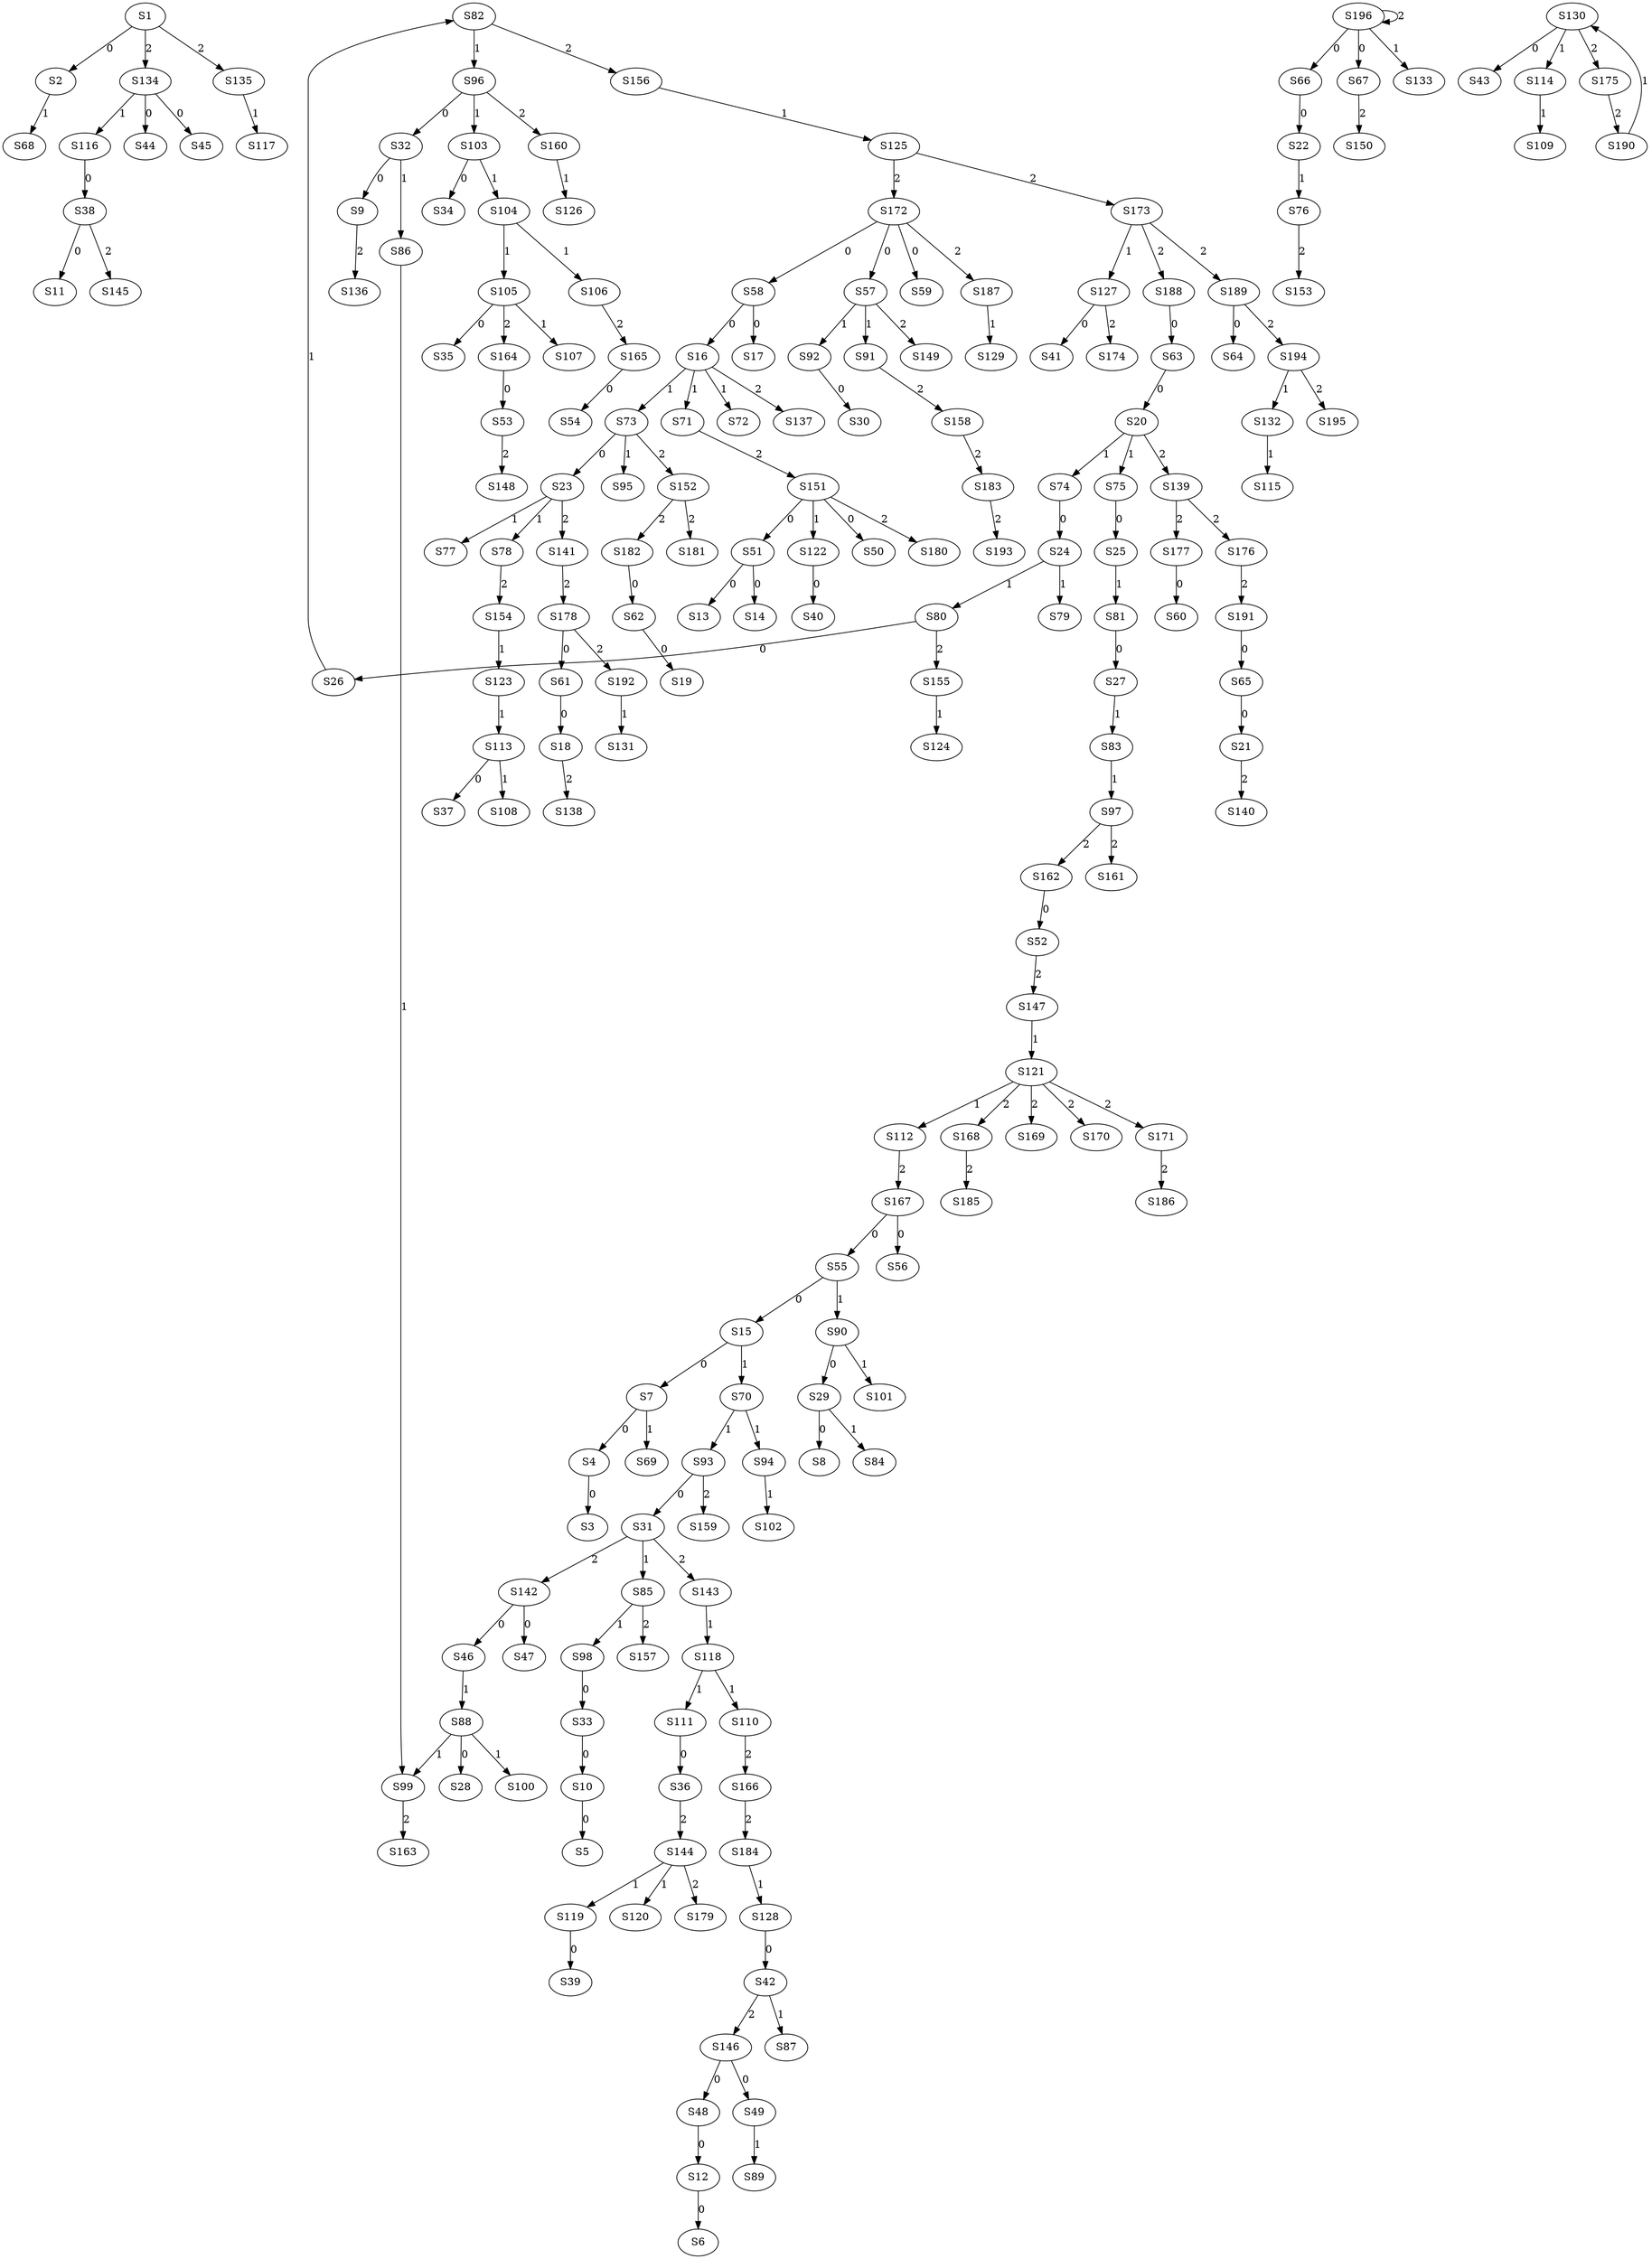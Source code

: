 strict digraph {
	S1 -> S2 [ label = 0 ];
	S4 -> S3 [ label = 0 ];
	S7 -> S4 [ label = 0 ];
	S10 -> S5 [ label = 0 ];
	S12 -> S6 [ label = 0 ];
	S15 -> S7 [ label = 0 ];
	S29 -> S8 [ label = 0 ];
	S32 -> S9 [ label = 0 ];
	S33 -> S10 [ label = 0 ];
	S38 -> S11 [ label = 0 ];
	S48 -> S12 [ label = 0 ];
	S51 -> S13 [ label = 0 ];
	S51 -> S14 [ label = 0 ];
	S55 -> S15 [ label = 0 ];
	S58 -> S16 [ label = 0 ];
	S58 -> S17 [ label = 0 ];
	S61 -> S18 [ label = 0 ];
	S62 -> S19 [ label = 0 ];
	S63 -> S20 [ label = 0 ];
	S65 -> S21 [ label = 0 ];
	S66 -> S22 [ label = 0 ];
	S73 -> S23 [ label = 0 ];
	S74 -> S24 [ label = 0 ];
	S75 -> S25 [ label = 0 ];
	S80 -> S26 [ label = 0 ];
	S81 -> S27 [ label = 0 ];
	S88 -> S28 [ label = 0 ];
	S90 -> S29 [ label = 0 ];
	S92 -> S30 [ label = 0 ];
	S93 -> S31 [ label = 0 ];
	S96 -> S32 [ label = 0 ];
	S98 -> S33 [ label = 0 ];
	S103 -> S34 [ label = 0 ];
	S105 -> S35 [ label = 0 ];
	S111 -> S36 [ label = 0 ];
	S113 -> S37 [ label = 0 ];
	S116 -> S38 [ label = 0 ];
	S119 -> S39 [ label = 0 ];
	S122 -> S40 [ label = 0 ];
	S127 -> S41 [ label = 0 ];
	S128 -> S42 [ label = 0 ];
	S130 -> S43 [ label = 0 ];
	S134 -> S44 [ label = 0 ];
	S134 -> S45 [ label = 0 ];
	S142 -> S46 [ label = 0 ];
	S142 -> S47 [ label = 0 ];
	S146 -> S48 [ label = 0 ];
	S146 -> S49 [ label = 0 ];
	S151 -> S50 [ label = 0 ];
	S151 -> S51 [ label = 0 ];
	S162 -> S52 [ label = 0 ];
	S164 -> S53 [ label = 0 ];
	S165 -> S54 [ label = 0 ];
	S167 -> S55 [ label = 0 ];
	S167 -> S56 [ label = 0 ];
	S172 -> S57 [ label = 0 ];
	S172 -> S58 [ label = 0 ];
	S172 -> S59 [ label = 0 ];
	S177 -> S60 [ label = 0 ];
	S178 -> S61 [ label = 0 ];
	S182 -> S62 [ label = 0 ];
	S188 -> S63 [ label = 0 ];
	S189 -> S64 [ label = 0 ];
	S191 -> S65 [ label = 0 ];
	S196 -> S66 [ label = 0 ];
	S196 -> S67 [ label = 0 ];
	S2 -> S68 [ label = 1 ];
	S7 -> S69 [ label = 1 ];
	S15 -> S70 [ label = 1 ];
	S16 -> S71 [ label = 1 ];
	S16 -> S72 [ label = 1 ];
	S16 -> S73 [ label = 1 ];
	S20 -> S74 [ label = 1 ];
	S20 -> S75 [ label = 1 ];
	S22 -> S76 [ label = 1 ];
	S23 -> S77 [ label = 1 ];
	S23 -> S78 [ label = 1 ];
	S24 -> S79 [ label = 1 ];
	S24 -> S80 [ label = 1 ];
	S25 -> S81 [ label = 1 ];
	S26 -> S82 [ label = 1 ];
	S27 -> S83 [ label = 1 ];
	S29 -> S84 [ label = 1 ];
	S31 -> S85 [ label = 1 ];
	S32 -> S86 [ label = 1 ];
	S42 -> S87 [ label = 1 ];
	S46 -> S88 [ label = 1 ];
	S49 -> S89 [ label = 1 ];
	S55 -> S90 [ label = 1 ];
	S57 -> S91 [ label = 1 ];
	S57 -> S92 [ label = 1 ];
	S70 -> S93 [ label = 1 ];
	S70 -> S94 [ label = 1 ];
	S73 -> S95 [ label = 1 ];
	S82 -> S96 [ label = 1 ];
	S83 -> S97 [ label = 1 ];
	S85 -> S98 [ label = 1 ];
	S86 -> S99 [ label = 1 ];
	S88 -> S100 [ label = 1 ];
	S90 -> S101 [ label = 1 ];
	S94 -> S102 [ label = 1 ];
	S96 -> S103 [ label = 1 ];
	S103 -> S104 [ label = 1 ];
	S104 -> S105 [ label = 1 ];
	S104 -> S106 [ label = 1 ];
	S105 -> S107 [ label = 1 ];
	S113 -> S108 [ label = 1 ];
	S114 -> S109 [ label = 1 ];
	S118 -> S110 [ label = 1 ];
	S118 -> S111 [ label = 1 ];
	S121 -> S112 [ label = 1 ];
	S123 -> S113 [ label = 1 ];
	S130 -> S114 [ label = 1 ];
	S132 -> S115 [ label = 1 ];
	S134 -> S116 [ label = 1 ];
	S135 -> S117 [ label = 1 ];
	S143 -> S118 [ label = 1 ];
	S144 -> S119 [ label = 1 ];
	S144 -> S120 [ label = 1 ];
	S147 -> S121 [ label = 1 ];
	S151 -> S122 [ label = 1 ];
	S154 -> S123 [ label = 1 ];
	S155 -> S124 [ label = 1 ];
	S156 -> S125 [ label = 1 ];
	S160 -> S126 [ label = 1 ];
	S173 -> S127 [ label = 1 ];
	S184 -> S128 [ label = 1 ];
	S187 -> S129 [ label = 1 ];
	S190 -> S130 [ label = 1 ];
	S192 -> S131 [ label = 1 ];
	S194 -> S132 [ label = 1 ];
	S196 -> S133 [ label = 1 ];
	S1 -> S134 [ label = 2 ];
	S1 -> S135 [ label = 2 ];
	S9 -> S136 [ label = 2 ];
	S16 -> S137 [ label = 2 ];
	S18 -> S138 [ label = 2 ];
	S20 -> S139 [ label = 2 ];
	S21 -> S140 [ label = 2 ];
	S23 -> S141 [ label = 2 ];
	S31 -> S142 [ label = 2 ];
	S31 -> S143 [ label = 2 ];
	S36 -> S144 [ label = 2 ];
	S38 -> S145 [ label = 2 ];
	S42 -> S146 [ label = 2 ];
	S52 -> S147 [ label = 2 ];
	S53 -> S148 [ label = 2 ];
	S57 -> S149 [ label = 2 ];
	S67 -> S150 [ label = 2 ];
	S71 -> S151 [ label = 2 ];
	S73 -> S152 [ label = 2 ];
	S76 -> S153 [ label = 2 ];
	S78 -> S154 [ label = 2 ];
	S80 -> S155 [ label = 2 ];
	S82 -> S156 [ label = 2 ];
	S85 -> S157 [ label = 2 ];
	S91 -> S158 [ label = 2 ];
	S93 -> S159 [ label = 2 ];
	S96 -> S160 [ label = 2 ];
	S97 -> S161 [ label = 2 ];
	S97 -> S162 [ label = 2 ];
	S99 -> S163 [ label = 2 ];
	S105 -> S164 [ label = 2 ];
	S106 -> S165 [ label = 2 ];
	S110 -> S166 [ label = 2 ];
	S112 -> S167 [ label = 2 ];
	S121 -> S168 [ label = 2 ];
	S121 -> S169 [ label = 2 ];
	S121 -> S170 [ label = 2 ];
	S121 -> S171 [ label = 2 ];
	S125 -> S172 [ label = 2 ];
	S125 -> S173 [ label = 2 ];
	S127 -> S174 [ label = 2 ];
	S130 -> S175 [ label = 2 ];
	S139 -> S176 [ label = 2 ];
	S139 -> S177 [ label = 2 ];
	S141 -> S178 [ label = 2 ];
	S144 -> S179 [ label = 2 ];
	S151 -> S180 [ label = 2 ];
	S152 -> S181 [ label = 2 ];
	S152 -> S182 [ label = 2 ];
	S158 -> S183 [ label = 2 ];
	S166 -> S184 [ label = 2 ];
	S168 -> S185 [ label = 2 ];
	S171 -> S186 [ label = 2 ];
	S172 -> S187 [ label = 2 ];
	S173 -> S188 [ label = 2 ];
	S173 -> S189 [ label = 2 ];
	S175 -> S190 [ label = 2 ];
	S176 -> S191 [ label = 2 ];
	S178 -> S192 [ label = 2 ];
	S183 -> S193 [ label = 2 ];
	S189 -> S194 [ label = 2 ];
	S194 -> S195 [ label = 2 ];
	S196 -> S196 [ label = 2 ];
	S88 -> S99 [ label = 1 ];
}